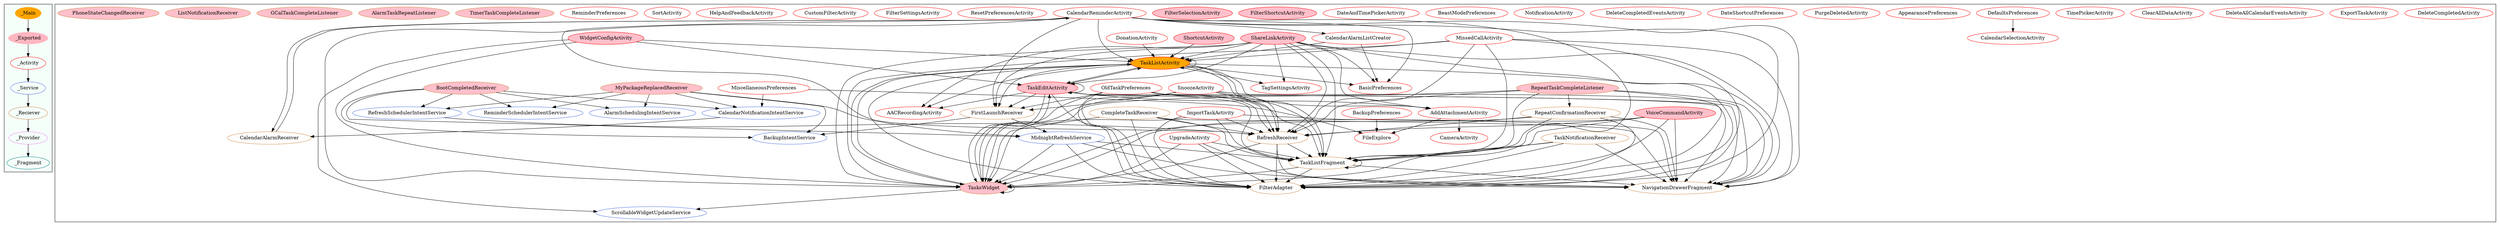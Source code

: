 digraph G {
subgraph cluster_legend{ 
bgcolor=mintcream;
_Activity[color = red];
_Service[color = royalblue];
_Provider[color = violet];
_Reciever[color = peru];
_Fragment[color = teal];
_Main[style=filled, fillcolor=orange, color = mintcream];
_Exported[style=filled, fillcolor=lightpink, color = mintcream];
_Main -> _Exported -> _Activity -> _Service -> _Reciever -> _Provider -> _Fragment; 
}
subgraph cluster_component{ 
TaskListActivity[style=filled, fillcolor=orange, color = red];
ShortcutActivity[style=filled, fillcolor=pink, color = red];
DeleteCompletedActivity[color = red];
ExportTaskActivity[color = red];
DeleteAllCalendarEventsActivity[color = red];
UpgradeActivity[color = red];
SnoozeActivity[color = red];
ImportTaskActivity[color = red];
BasicPreferences[color = red];
MissedCallActivity[color = red];
ClearAllDataActivity[color = red];
TimePickerActivity[color = red];
DefaultsPreferences[color = red];
AppearancePreferences[color = red];
PurgeDeletedActivity[color = red];
DateShortcutPreferences[color = red];
TagSettingsActivity[color = red];
DeleteCompletedEventsActivity[color = red];
FileExplore[color = red];
NotificationActivity[color = red];
DonationActivity[color = red];
AddAttachmentActivity[color = red];
MiscellaneousPreferences[color = red];
BeastModePreferences[color = red];
AACRecordingActivity[color = red];
DateAndTimePickerActivity[color = red];
FilterShortcutActivity[style=filled, fillcolor=pink, color = red];
CameraActivity[color = red];
CalendarSelectionActivity[color = red];
TaskEditActivity[style=filled, fillcolor=pink, color = red];
FilterSelectionActivity[style=filled, fillcolor=pink, color = red];
OldTaskPreferences[color = red];
CalendarReminderActivity[color = red];
ResetPreferencesActivity[color = red];
WidgetConfigActivity[style=filled, fillcolor=pink, color = red];
FilterSettingsActivity[color = red];
CustomFilterActivity[color = red];
BackupPreferences[color = red];
HelpAndFeedbackActivity[color = red];
SortActivity[color = red];
ShareLinkActivity[style=filled, fillcolor=pink, color = red];
VoiceCommandActivity[style=filled, fillcolor=pink, color = red];
CalendarAlarmListCreator[color = red];
ReminderPreferences[color = red];
CalendarNotificationIntentService[color = royalblue];
BackupIntentService[color = royalblue];
ScrollableWidgetUpdateService[color = royalblue];
MidnightRefreshService[color = royalblue];
RefreshSchedulerIntentService[color = royalblue];
AlarmSchedulingIntentService[color = royalblue];
ReminderSchedulerIntentService[color = royalblue];
TimerTaskCompleteListener[style=filled, fillcolor=pink, color = peru];
BootCompletedReceiver[style=filled, fillcolor=pink, color = peru];
TaskNotificationReceiver[color = peru];
FilterAdapter[color = peru];
AlarmTaskRepeatListener[style=filled, fillcolor=pink, color = peru];
CalendarAlarmReceiver[color = peru];
NavigationDrawerFragment[color = peru];
RepeatConfirmationReceiver[color = peru];
RefreshReceiver[color = peru];
RepeatTaskCompleteListener[style=filled, fillcolor=pink, color = peru];
CompleteTaskReceiver[color = peru];
FirstLaunchReceiver[color = peru];
GCalTaskCompleteListener[style=filled, fillcolor=pink, color = peru];
ListNotificationReceiver[style=filled, fillcolor=pink, color = peru];
PhoneStateChangedReceiver[style=filled, fillcolor=pink, color = peru];
TaskListFragment[color = peru];
TasksWidget[style=filled, fillcolor=pink, color = peru];
MyPackageReplacedReceiver[style=filled, fillcolor=pink, color = peru];
TaskListActivity->RefreshReceiver;
TaskListActivity->NavigationDrawerFragment;
TaskListActivity->FilterAdapter;
TaskListActivity->TasksWidget;
TaskListActivity->TaskEditActivity;
TaskListActivity->TagSettingsActivity;
TaskListActivity->BasicPreferences;
TaskListActivity->TaskListFragment;
TaskListActivity->TaskListActivity;
TaskListActivity->AACRecordingActivity;
TaskListActivity->AddAttachmentActivity;
TaskListActivity->FirstLaunchReceiver;
ShortcutActivity->TaskListActivity;
BootCompletedReceiver->AlarmSchedulingIntentService;
BootCompletedReceiver->ReminderSchedulerIntentService;
BootCompletedReceiver->RefreshSchedulerIntentService;
BootCompletedReceiver->CalendarNotificationIntentService;
BootCompletedReceiver->MidnightRefreshService;
BootCompletedReceiver->BackupIntentService;
UpgradeActivity->TasksWidget;
UpgradeActivity->FilterAdapter;
UpgradeActivity->TaskListFragment;
UpgradeActivity->NavigationDrawerFragment;
TaskNotificationReceiver->TasksWidget;
TaskNotificationReceiver->NavigationDrawerFragment;
TaskNotificationReceiver->TaskListFragment;
TaskNotificationReceiver->FilterAdapter;
ImportTaskActivity->TasksWidget;
ImportTaskActivity->FilterAdapter;
ImportTaskActivity->RefreshReceiver;
ImportTaskActivity->NavigationDrawerFragment;
ImportTaskActivity->TaskListFragment;
SnoozeActivity->NavigationDrawerFragment;
SnoozeActivity->TaskListFragment;
SnoozeActivity->TasksWidget;
SnoozeActivity->RefreshReceiver;
SnoozeActivity->FilterAdapter;
SnoozeActivity->FirstLaunchReceiver;
MissedCallActivity->NavigationDrawerFragment;
MissedCallActivity->RefreshReceiver;
MissedCallActivity->TaskListActivity;
MissedCallActivity->FilterAdapter;
MissedCallActivity->TaskListFragment;
MissedCallActivity->TasksWidget;
DefaultsPreferences->CalendarSelectionActivity;
RepeatConfirmationReceiver->RefreshReceiver;
RepeatConfirmationReceiver->TaskListFragment;
RepeatConfirmationReceiver->FilterAdapter;
RepeatConfirmationReceiver->NavigationDrawerFragment;
RepeatConfirmationReceiver->TasksWidget;
MidnightRefreshService->TaskListFragment;
MidnightRefreshService->NavigationDrawerFragment;
MidnightRefreshService->TasksWidget;
MidnightRefreshService->FilterAdapter;
RefreshReceiver->NavigationDrawerFragment;
RefreshReceiver->FilterAdapter;
RefreshReceiver->TaskListFragment;
RefreshReceiver->TasksWidget;
CompleteTaskReceiver->TaskListFragment;
CompleteTaskReceiver->TasksWidget;
CompleteTaskReceiver->NavigationDrawerFragment;
CompleteTaskReceiver->FilterAdapter;
CompleteTaskReceiver->RefreshReceiver;
DonationActivity->TaskListActivity;
AddAttachmentActivity->FileExplore;
AddAttachmentActivity->CameraActivity;
FirstLaunchReceiver->BackupIntentService;
FirstLaunchReceiver->MidnightRefreshService;
MiscellaneousPreferences->CalendarNotificationIntentService;
MiscellaneousPreferences->FileExplore;
TaskListFragment->FilterAdapter;
TaskListFragment->TaskListFragment;
TaskListFragment->NavigationDrawerFragment;
TaskListFragment->TasksWidget;
TaskEditActivity->FilterAdapter;
TaskEditActivity->RefreshReceiver;
TaskEditActivity->TasksWidget;
TaskEditActivity->NavigationDrawerFragment;
TaskEditActivity->TaskListFragment;
TaskEditActivity->AACRecordingActivity;
TaskEditActivity->TaskEditActivity;
TaskEditActivity->TaskListActivity;
TaskEditActivity->AddAttachmentActivity;
TaskEditActivity->FirstLaunchReceiver;
CalendarAlarmReceiver->CalendarReminderActivity;
OldTaskPreferences->TasksWidget;
OldTaskPreferences->NavigationDrawerFragment;
OldTaskPreferences->RefreshReceiver;
OldTaskPreferences->TaskListFragment;
OldTaskPreferences->FilterAdapter;
OldTaskPreferences->FirstLaunchReceiver;
CalendarReminderActivity->RefreshReceiver;
CalendarReminderActivity->BasicPreferences;
CalendarReminderActivity->FilterAdapter;
CalendarReminderActivity->CalendarAlarmListCreator;
CalendarReminderActivity->TasksWidget;
CalendarReminderActivity->FirstLaunchReceiver;
CalendarReminderActivity->NavigationDrawerFragment;
CalendarReminderActivity->TaskListFragment;
CalendarReminderActivity->CalendarAlarmReceiver;
CalendarReminderActivity->TaskListActivity;
WidgetConfigActivity->TaskListActivity;
WidgetConfigActivity->ScrollableWidgetUpdateService;
WidgetConfigActivity->TaskEditActivity;
WidgetConfigActivity->TasksWidget;
RepeatTaskCompleteListener->RefreshReceiver;
RepeatTaskCompleteListener->TasksWidget;
RepeatTaskCompleteListener->RepeatConfirmationReceiver;
RepeatTaskCompleteListener->FilterAdapter;
RepeatTaskCompleteListener->TaskListFragment;
RepeatTaskCompleteListener->NavigationDrawerFragment;
CalendarNotificationIntentService->CalendarAlarmReceiver;
BackupPreferences->FileExplore;
ShareLinkActivity->TaskListFragment;
ShareLinkActivity->FilterAdapter;
ShareLinkActivity->RefreshReceiver;
ShareLinkActivity->NavigationDrawerFragment;
ShareLinkActivity->TasksWidget;
ShareLinkActivity->TaskListActivity;
ShareLinkActivity->TaskEditActivity;
ShareLinkActivity->AACRecordingActivity;
ShareLinkActivity->FirstLaunchReceiver;
ShareLinkActivity->TagSettingsActivity;
ShareLinkActivity->AddAttachmentActivity;
ShareLinkActivity->BasicPreferences;
RefreshSchedulerIntentService->RefreshReceiver;
VoiceCommandActivity->RefreshReceiver;
VoiceCommandActivity->TaskListFragment;
VoiceCommandActivity->TasksWidget;
VoiceCommandActivity->NavigationDrawerFragment;
VoiceCommandActivity->FilterAdapter;
CalendarAlarmListCreator->TaskListActivity;
CalendarAlarmListCreator->BasicPreferences;
TasksWidget->ScrollableWidgetUpdateService;
TasksWidget->TaskListActivity;
TasksWidget->TaskEditActivity;
TasksWidget->TasksWidget;
MyPackageReplacedReceiver->BackupIntentService;
MyPackageReplacedReceiver->AlarmSchedulingIntentService;
MyPackageReplacedReceiver->RefreshSchedulerIntentService;
MyPackageReplacedReceiver->ReminderSchedulerIntentService;
MyPackageReplacedReceiver->MidnightRefreshService;
MyPackageReplacedReceiver->CalendarNotificationIntentService;
}
}
